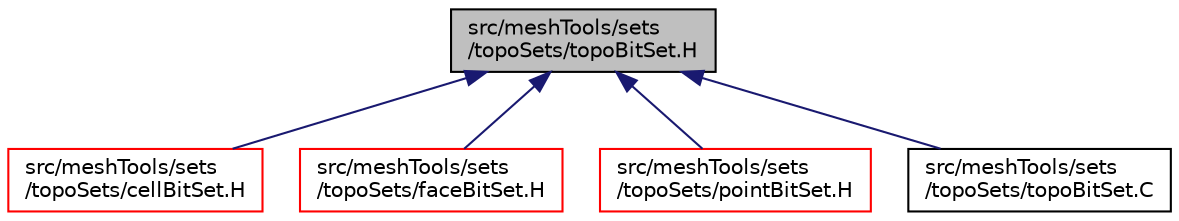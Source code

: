 digraph "src/meshTools/sets/topoSets/topoBitSet.H"
{
  bgcolor="transparent";
  edge [fontname="Helvetica",fontsize="10",labelfontname="Helvetica",labelfontsize="10"];
  node [fontname="Helvetica",fontsize="10",shape=record];
  Node1 [label="src/meshTools/sets\l/topoSets/topoBitSet.H",height=0.2,width=0.4,color="black", fillcolor="grey75", style="filled" fontcolor="black"];
  Node1 -> Node2 [dir="back",color="midnightblue",fontsize="10",style="solid",fontname="Helvetica"];
  Node2 [label="src/meshTools/sets\l/topoSets/cellBitSet.H",height=0.2,width=0.4,color="red",URL="$cellBitSet_8H.html"];
  Node1 -> Node3 [dir="back",color="midnightblue",fontsize="10",style="solid",fontname="Helvetica"];
  Node3 [label="src/meshTools/sets\l/topoSets/faceBitSet.H",height=0.2,width=0.4,color="red",URL="$faceBitSet_8H.html"];
  Node1 -> Node4 [dir="back",color="midnightblue",fontsize="10",style="solid",fontname="Helvetica"];
  Node4 [label="src/meshTools/sets\l/topoSets/pointBitSet.H",height=0.2,width=0.4,color="red",URL="$pointBitSet_8H.html"];
  Node1 -> Node5 [dir="back",color="midnightblue",fontsize="10",style="solid",fontname="Helvetica"];
  Node5 [label="src/meshTools/sets\l/topoSets/topoBitSet.C",height=0.2,width=0.4,color="black",URL="$topoBitSet_8C.html"];
}
